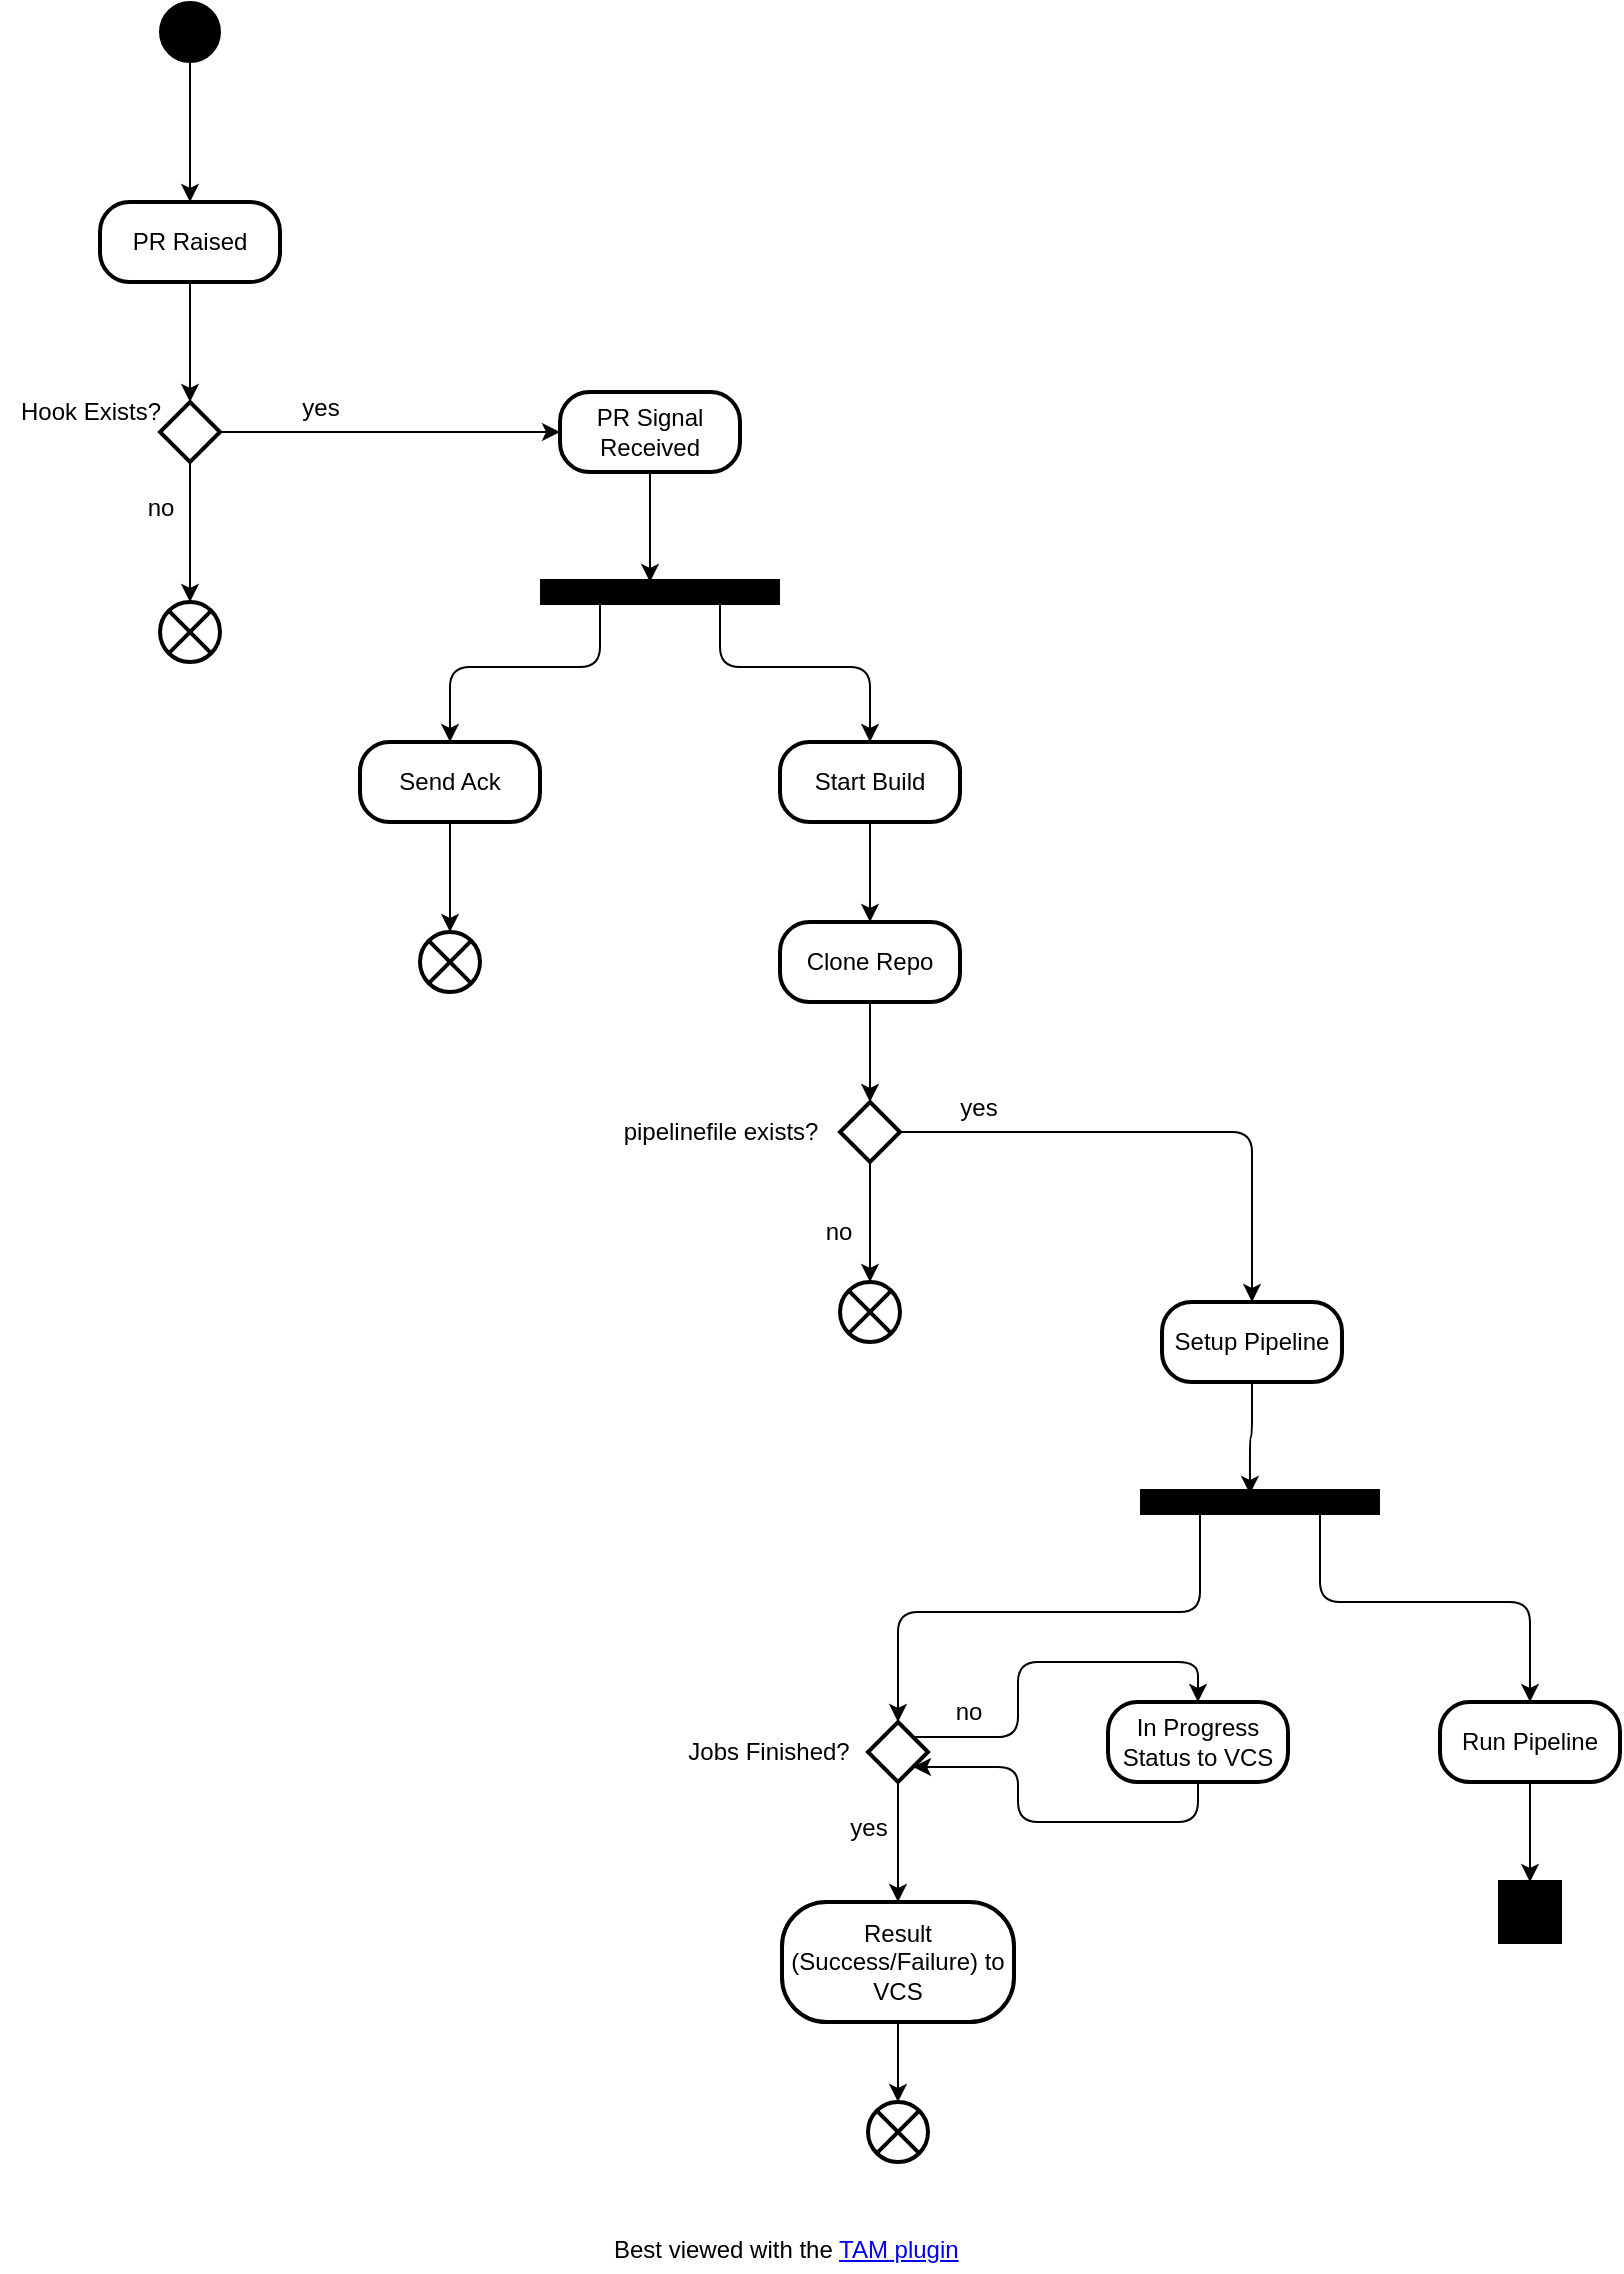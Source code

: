 <mxfile>
    <diagram id="wHjX4IqcW41R3f-hblLL" name="Raise PR">
        <mxGraphModel dx="1327" dy="943" grid="1" gridSize="10" guides="1" tooltips="1" connect="1" arrows="1" fold="1" page="1" pageScale="1" pageWidth="827" pageHeight="1169" math="0" shadow="0">
            <root>
                <mxCell id="0"/>
                <mxCell id="1" parent="0"/>
                <mxCell id="2" value="" style="ellipse;whiteSpace=wrap;html=1;aspect=fixed;fillColor=#000000;aspect=fixed;" vertex="1" parent="1">
                    <mxGeometry x="160" y="100" width="30" height="30" as="geometry"/>
                </mxCell>
                <mxCell id="3" value="PR Raised" style="rounded=1;whiteSpace=wrap;html=1;strokeWidth=2;arcSize=37" vertex="1" parent="1">
                    <mxGeometry x="130" y="200" width="90" height="40" as="geometry"/>
                </mxCell>
                <mxCell id="4" value="" style="edgeStyle=elbowEdgeStyle;html=1;labelBackgroundColor=none;rounded=1;elbow=horizontal;endArrow=classic;endFill=1;align=left;exitX=0.5;exitY=1;exitDx=0;exitDy=0;entryX=0.5;entryY=0;entryDx=0;entryDy=0;" edge="1" parent="1" source="2" target="3">
                    <mxGeometry width="80" height="80" relative="1" as="geometry">
                        <mxPoint x="291" y="530" as="sourcePoint"/>
                        <mxPoint x="371" y="450" as="targetPoint"/>
                    </mxGeometry>
                </mxCell>
                <mxCell id="5" value="" style="rhombus;html=1;strokeWidth=2;aspect=fixed;" vertex="1" parent="1">
                    <mxGeometry x="160" y="300" width="30" height="30" as="geometry"/>
                </mxCell>
                <mxCell id="9" value="" style="edgeStyle=elbowEdgeStyle;html=1;labelBackgroundColor=none;rounded=1;elbow=horizontal;endArrow=classic;endFill=1;align=left;exitX=0.5;exitY=1;exitDx=0;exitDy=0;entryX=0.5;entryY=0;entryDx=0;entryDy=0;" edge="1" parent="1" source="3" target="5">
                    <mxGeometry width="80" height="80" relative="1" as="geometry">
                        <mxPoint x="331" y="480" as="sourcePoint"/>
                        <mxPoint x="411" y="400" as="targetPoint"/>
                    </mxGeometry>
                </mxCell>
                <mxCell id="0.5" value="Best viewed with the &lt;a href=&quot;https://github.com/ariel-bentu/tam-drawio&quot;&gt;TAM plugin&lt;/a&gt;" style="text;html=1;shape=tamPluginMissing;" vertex="1" connectable="0" parent="1">
                    <mxGeometry x="385" y="1210" width="200" height="25" as="geometry"/>
                </mxCell>
                <mxCell id="13" value="PR Signal Received" style="rounded=1;whiteSpace=wrap;html=1;strokeWidth=2;arcSize=37" vertex="1" parent="1">
                    <mxGeometry x="360" y="295" width="90" height="40" as="geometry"/>
                </mxCell>
                <mxCell id="14" value="" style="edgeStyle=elbowEdgeStyle;html=1;labelBackgroundColor=none;rounded=1;elbow=horizontal;endArrow=classic;endFill=1;align=left;exitX=1;exitY=0.5;exitDx=0;exitDy=0;entryX=0;entryY=0.5;entryDx=0;entryDy=0;" edge="1" parent="1" source="5" target="13">
                    <mxGeometry width="80" height="80" relative="1" as="geometry">
                        <mxPoint x="451" y="470" as="sourcePoint"/>
                        <mxPoint x="531" y="390" as="targetPoint"/>
                    </mxGeometry>
                </mxCell>
                <mxCell id="16" value="" style="edgeStyle=elbowEdgeStyle;html=1;labelBackgroundColor=none;rounded=1;elbow=horizontal;endArrow=classic;endFill=1;align=left;exitX=0.5;exitY=1;exitDx=0;exitDy=0;" edge="1" parent="1" source="13" target="18">
                    <mxGeometry width="80" height="80" relative="1" as="geometry">
                        <mxPoint x="450" y="580" as="sourcePoint"/>
                        <mxPoint x="395" y="400" as="targetPoint"/>
                    </mxGeometry>
                </mxCell>
                <mxCell id="17" value="Send Ack" style="rounded=1;whiteSpace=wrap;html=1;strokeWidth=2;arcSize=37" vertex="1" parent="1">
                    <mxGeometry x="260" y="470" width="90" height="40" as="geometry"/>
                </mxCell>
                <mxCell id="18" value="" style="line;strokeWidth=13;html=1;fillColor=default;" vertex="1" parent="1">
                    <mxGeometry x="350" y="390" width="120" height="10" as="geometry"/>
                </mxCell>
                <mxCell id="19" value="" style="edgeStyle=elbowEdgeStyle;html=1;labelBackgroundColor=none;rounded=1;elbow=horizontal;endArrow=classic;endFill=1;align=left;exitX=0.25;exitY=0.5;exitDx=0;exitDy=0;exitPerimeter=0;" edge="1" parent="1" source="18" target="17">
                    <mxGeometry width="80" height="80" relative="1" as="geometry">
                        <mxPoint x="450" y="580" as="sourcePoint"/>
                        <mxPoint x="530" y="500" as="targetPoint"/>
                    </mxGeometry>
                </mxCell>
                <mxCell id="21" value="Start Build" style="rounded=1;whiteSpace=wrap;html=1;strokeWidth=2;arcSize=37" vertex="1" parent="1">
                    <mxGeometry x="470" y="470" width="90" height="40" as="geometry"/>
                </mxCell>
                <mxCell id="22" value="" style="edgeStyle=elbowEdgeStyle;html=1;labelBackgroundColor=none;rounded=1;elbow=horizontal;endArrow=classic;endFill=1;align=left;exitX=0.75;exitY=0.5;exitDx=0;exitDy=0;exitPerimeter=0;" edge="1" parent="1" source="18" target="21">
                    <mxGeometry width="80" height="80" relative="1" as="geometry">
                        <mxPoint x="540" y="570" as="sourcePoint"/>
                        <mxPoint x="620" y="490" as="targetPoint"/>
                    </mxGeometry>
                </mxCell>
                <mxCell id="23" value="" style="edgeStyle=elbowEdgeStyle;html=1;labelBackgroundColor=none;rounded=1;elbow=horizontal;endArrow=classic;endFill=1;align=left;exitX=0.5;exitY=1;exitDx=0;exitDy=0;" edge="1" parent="1" source="21" target="24">
                    <mxGeometry width="80" height="80" relative="1" as="geometry">
                        <mxPoint x="560" y="590" as="sourcePoint"/>
                        <mxPoint x="515" y="560" as="targetPoint"/>
                    </mxGeometry>
                </mxCell>
                <mxCell id="24" value="Clone Repo" style="rounded=1;whiteSpace=wrap;html=1;strokeWidth=2;arcSize=37" vertex="1" parent="1">
                    <mxGeometry x="470" y="560" width="90" height="40" as="geometry"/>
                </mxCell>
                <mxCell id="30" value="Hook Exists?" style="text;html=1;align=center;verticalAlign=middle;resizable=0;points=[];autosize=1;strokeColor=none;fillColor=none;" vertex="1" parent="1">
                    <mxGeometry x="80" y="290" width="90" height="30" as="geometry"/>
                </mxCell>
                <mxCell id="34" value="" style="rhombus;html=1;strokeWidth=2;aspect=fixed;" vertex="1" parent="1">
                    <mxGeometry x="500" y="650" width="30" height="30" as="geometry"/>
                </mxCell>
                <mxCell id="35" value="" style="edgeStyle=elbowEdgeStyle;html=1;labelBackgroundColor=none;rounded=1;elbow=horizontal;endArrow=classic;endFill=1;align=left;exitX=0.5;exitY=1;exitDx=0;exitDy=0;entryX=0.5;entryY=0;entryDx=0;entryDy=0;" edge="1" parent="1" source="24" target="34">
                    <mxGeometry width="80" height="80" relative="1" as="geometry">
                        <mxPoint x="559" y="740" as="sourcePoint"/>
                        <mxPoint x="639" y="660" as="targetPoint"/>
                    </mxGeometry>
                </mxCell>
                <mxCell id="36" value="pipelinefile exists?" style="text;html=1;align=center;verticalAlign=middle;resizable=0;points=[];autosize=1;strokeColor=none;fillColor=none;" vertex="1" parent="1">
                    <mxGeometry x="380" y="650" width="120" height="30" as="geometry"/>
                </mxCell>
                <mxCell id="37" value="" style="shape=sumEllipse;perimeter=ellipsePerimeter;whiteSpace=wrap;html=1;backgroundOutline=1;strokeWidth=2;aspect=fixed;" vertex="1" parent="1">
                    <mxGeometry x="290" y="565" width="30" height="30" as="geometry"/>
                </mxCell>
                <mxCell id="39" value="" style="edgeStyle=orthogonalEdgeStyle;rounded=1;orthogonalLoop=1;jettySize=auto;html=1;exitX=0.5;exitY=1;exitDx=0;exitDy=0;entryX=0.5;entryY=0;entryDx=0;entryDy=0;startArrow=none;startFill=0;endArrow=classic;endFill=1;startSize=6;endSize=6;align=center;fontSize=12;labelBackgroundColor=none;" edge="1" parent="1" source="17" target="37">
                    <mxGeometry width="40" height="40" relative="1" as="geometry">
                        <mxPoint x="579" y="620" as="sourcePoint"/>
                        <mxPoint x="619" y="580" as="targetPoint"/>
                    </mxGeometry>
                </mxCell>
                <mxCell id="40" value="" style="shape=sumEllipse;perimeter=ellipsePerimeter;whiteSpace=wrap;html=1;backgroundOutline=1;strokeWidth=2;aspect=fixed;" vertex="1" parent="1">
                    <mxGeometry x="160" y="400" width="30" height="30" as="geometry"/>
                </mxCell>
                <mxCell id="41" value="" style="edgeStyle=orthogonalEdgeStyle;rounded=1;orthogonalLoop=1;jettySize=auto;html=1;exitX=0.5;exitY=1;exitDx=0;exitDy=0;entryX=0.5;entryY=0;entryDx=0;entryDy=0;startArrow=none;startFill=0;endArrow=classic;endFill=1;startSize=6;endSize=6;align=center;fontSize=12;labelBackgroundColor=none;" edge="1" parent="1" source="5" target="40">
                    <mxGeometry width="40" height="40" relative="1" as="geometry">
                        <mxPoint x="580" y="510" as="sourcePoint"/>
                        <mxPoint x="620" y="470" as="targetPoint"/>
                    </mxGeometry>
                </mxCell>
                <mxCell id="42" value="" style="edgeStyle=orthogonalEdgeStyle;rounded=1;orthogonalLoop=1;jettySize=auto;html=1;exitX=0.5;exitY=1;exitDx=0;exitDy=0;startArrow=none;startFill=0;endArrow=classic;endFill=1;startSize=6;endSize=6;align=center;fontSize=12;labelBackgroundColor=none;entryX=0.5;entryY=0;entryDx=0;entryDy=0;" edge="1" parent="1" source="34" target="43">
                    <mxGeometry width="40" height="40" relative="1" as="geometry">
                        <mxPoint x="579" y="600" as="sourcePoint"/>
                        <mxPoint x="515" y="760" as="targetPoint"/>
                    </mxGeometry>
                </mxCell>
                <mxCell id="43" value="" style="shape=sumEllipse;perimeter=ellipsePerimeter;whiteSpace=wrap;html=1;backgroundOutline=1;strokeWidth=2;aspect=fixed;" vertex="1" parent="1">
                    <mxGeometry x="500" y="740" width="30" height="30" as="geometry"/>
                </mxCell>
                <mxCell id="44" value="yes" style="text;html=1;align=center;verticalAlign=middle;resizable=0;points=[];autosize=1;strokeColor=none;fillColor=none;" vertex="1" parent="1">
                    <mxGeometry x="220" y="288" width="40" height="30" as="geometry"/>
                </mxCell>
                <mxCell id="45" value="no" style="text;html=1;align=center;verticalAlign=middle;resizable=0;points=[];autosize=1;strokeColor=none;fillColor=none;" vertex="1" parent="1">
                    <mxGeometry x="140" y="338" width="40" height="30" as="geometry"/>
                </mxCell>
                <mxCell id="46" value="no" style="text;html=1;align=center;verticalAlign=middle;resizable=0;points=[];autosize=1;strokeColor=none;fillColor=none;" vertex="1" parent="1">
                    <mxGeometry x="479" y="700" width="40" height="30" as="geometry"/>
                </mxCell>
                <mxCell id="48" value="" style="edgeStyle=orthogonalEdgeStyle;rounded=1;orthogonalLoop=1;jettySize=auto;html=1;exitX=1;exitY=0.5;exitDx=0;exitDy=0;startArrow=none;startFill=0;endArrow=classic;endFill=1;startSize=6;endSize=6;align=center;fontSize=12;labelBackgroundColor=none;entryX=0.5;entryY=0;entryDx=0;entryDy=0;" edge="1" parent="1" source="34" target="50">
                    <mxGeometry width="40" height="40" relative="1" as="geometry">
                        <mxPoint x="679" y="610" as="sourcePoint"/>
                        <mxPoint x="649" y="750" as="targetPoint"/>
                    </mxGeometry>
                </mxCell>
                <mxCell id="49" value="yes" style="text;html=1;align=center;verticalAlign=middle;resizable=0;points=[];autosize=1;strokeColor=none;fillColor=none;" vertex="1" parent="1">
                    <mxGeometry x="549" y="638" width="40" height="30" as="geometry"/>
                </mxCell>
                <mxCell id="50" value="Setup Pipeline" style="rounded=1;whiteSpace=wrap;html=1;strokeWidth=2;arcSize=37" vertex="1" parent="1">
                    <mxGeometry x="661" y="750" width="90" height="40" as="geometry"/>
                </mxCell>
                <mxCell id="51" value="" style="rhombus;html=1;strokeWidth=2;aspect=fixed;" vertex="1" parent="1">
                    <mxGeometry x="514" y="960" width="30" height="30" as="geometry"/>
                </mxCell>
                <mxCell id="54" value="In Progress Status to VCS" style="rounded=1;whiteSpace=wrap;html=1;strokeWidth=2;arcSize=37" vertex="1" parent="1">
                    <mxGeometry x="634" y="950" width="90" height="40" as="geometry"/>
                </mxCell>
                <mxCell id="56" value="" style="edgeStyle=orthogonalEdgeStyle;rounded=1;orthogonalLoop=1;jettySize=auto;html=1;exitX=0.5;exitY=1;exitDx=0;exitDy=0;entryX=0.5;entryY=0;entryDx=0;entryDy=0;startArrow=none;startFill=0;endArrow=classic;endFill=1;startSize=6;endSize=6;align=center;fontSize=12;labelBackgroundColor=none;" edge="1" parent="1" source="51" target="71">
                    <mxGeometry width="40" height="40" relative="1" as="geometry">
                        <mxPoint x="464" y="1080" as="sourcePoint"/>
                        <mxPoint x="529" y="1050" as="targetPoint"/>
                    </mxGeometry>
                </mxCell>
                <mxCell id="57" value="Jobs Finished?" style="text;html=1;align=center;verticalAlign=middle;resizable=0;points=[];autosize=1;strokeColor=none;fillColor=none;" vertex="1" parent="1">
                    <mxGeometry x="414" y="960" width="100" height="30" as="geometry"/>
                </mxCell>
                <mxCell id="58" value="yes" style="text;html=1;align=center;verticalAlign=middle;resizable=0;points=[];autosize=1;strokeColor=none;fillColor=none;" vertex="1" parent="1">
                    <mxGeometry x="494" y="998" width="40" height="30" as="geometry"/>
                </mxCell>
                <mxCell id="60" value="" style="edgeStyle=orthogonalEdgeStyle;rounded=1;orthogonalLoop=1;jettySize=auto;html=1;exitX=1;exitY=0;exitDx=0;exitDy=0;entryX=0.5;entryY=0;entryDx=0;entryDy=0;startArrow=none;startFill=0;endArrow=classic;endFill=1;startSize=6;endSize=6;align=center;fontSize=12;labelBackgroundColor=none;" edge="1" parent="1" source="51" target="54">
                    <mxGeometry width="40" height="40" relative="1" as="geometry">
                        <mxPoint x="464" y="1080" as="sourcePoint"/>
                        <mxPoint x="504" y="1040" as="targetPoint"/>
                    </mxGeometry>
                </mxCell>
                <mxCell id="61" value="no" style="text;html=1;align=center;verticalAlign=middle;resizable=0;points=[];autosize=1;strokeColor=none;fillColor=none;" vertex="1" parent="1">
                    <mxGeometry x="544" y="940" width="40" height="30" as="geometry"/>
                </mxCell>
                <mxCell id="62" value="" style="edgeStyle=orthogonalEdgeStyle;rounded=1;orthogonalLoop=1;jettySize=auto;html=1;exitX=0.5;exitY=1;exitDx=0;exitDy=0;entryX=1;entryY=1;entryDx=0;entryDy=0;startArrow=none;startFill=0;endArrow=classic;endFill=1;startSize=6;endSize=6;align=center;fontSize=12;labelBackgroundColor=none;" edge="1" parent="1" source="54" target="51">
                    <mxGeometry width="40" height="40" relative="1" as="geometry">
                        <mxPoint x="464" y="1080" as="sourcePoint"/>
                        <mxPoint x="504" y="1040" as="targetPoint"/>
                    </mxGeometry>
                </mxCell>
                <mxCell id="63" value="" style="line;strokeWidth=13;html=1;fillColor=default;" vertex="1" parent="1">
                    <mxGeometry x="650" y="845" width="120" height="10" as="geometry"/>
                </mxCell>
                <mxCell id="64" value="" style="edgeStyle=orthogonalEdgeStyle;rounded=1;orthogonalLoop=1;jettySize=auto;html=1;exitX=0.5;exitY=1;exitDx=0;exitDy=0;entryX=0.458;entryY=0.1;entryDx=0;entryDy=0;startArrow=none;startFill=0;endArrow=classic;endFill=1;startSize=6;endSize=6;align=center;fontSize=12;labelBackgroundColor=none;entryPerimeter=0;" edge="1" parent="1" source="50" target="63">
                    <mxGeometry width="40" height="40" relative="1" as="geometry">
                        <mxPoint x="661" y="865" as="sourcePoint"/>
                        <mxPoint x="701" y="825" as="targetPoint"/>
                    </mxGeometry>
                </mxCell>
                <mxCell id="65" value="Run Pipeline" style="rounded=1;whiteSpace=wrap;html=1;strokeWidth=2;arcSize=37" vertex="1" parent="1">
                    <mxGeometry x="800" y="950" width="90" height="40" as="geometry"/>
                </mxCell>
                <mxCell id="68" value="" style="edgeStyle=elbowEdgeStyle;html=1;labelBackgroundColor=none;rounded=1;elbow=vertical;endArrow=classic;endFill=1;align=center;entryX=0.5;entryY=0;entryDx=0;entryDy=0;exitX=0.75;exitY=0.5;exitDx=0;exitDy=0;exitPerimeter=0;" edge="1" parent="1" source="63" target="65">
                    <mxGeometry width="80" height="80" relative="1" as="geometry">
                        <mxPoint x="549" y="950" as="sourcePoint"/>
                        <mxPoint x="629" y="870" as="targetPoint"/>
                    </mxGeometry>
                </mxCell>
                <mxCell id="69" value="" style="edgeStyle=elbowEdgeStyle;html=1;labelBackgroundColor=none;rounded=1;elbow=vertical;endArrow=classic;endFill=1;align=center;exitX=0.25;exitY=0.5;exitDx=0;exitDy=0;exitPerimeter=0;" edge="1" parent="1" source="63" target="51">
                    <mxGeometry width="80" height="80" relative="1" as="geometry">
                        <mxPoint x="550" y="850" as="sourcePoint"/>
                        <mxPoint x="630" y="770" as="targetPoint"/>
                    </mxGeometry>
                </mxCell>
                <mxCell id="71" value="Result (Success/Failure) to VCS" style="rounded=1;whiteSpace=wrap;html=1;strokeWidth=2;arcSize=37" vertex="1" parent="1">
                    <mxGeometry x="471" y="1050" width="116" height="60" as="geometry"/>
                </mxCell>
                <mxCell id="73" value="" style="shape=sumEllipse;perimeter=ellipsePerimeter;whiteSpace=wrap;html=1;backgroundOutline=1;strokeWidth=2;aspect=fixed;" vertex="1" parent="1">
                    <mxGeometry x="514" y="1150" width="30" height="30" as="geometry"/>
                </mxCell>
                <mxCell id="75" value="" style="edgeStyle=orthogonalEdgeStyle;rounded=1;orthogonalLoop=1;jettySize=auto;html=1;exitX=0.5;exitY=1;exitDx=0;exitDy=0;entryX=0.5;entryY=0;entryDx=0;entryDy=0;startArrow=none;startFill=0;endArrow=classic;endFill=1;startSize=6;endSize=6;align=center;fontSize=12;labelBackgroundColor=none;" edge="1" parent="1" source="71" target="73">
                    <mxGeometry width="40" height="40" relative="1" as="geometry">
                        <mxPoint x="630" y="860" as="sourcePoint"/>
                        <mxPoint x="670" y="820" as="targetPoint"/>
                    </mxGeometry>
                </mxCell>
                <mxCell id="76" value="" style="edgeStyle=orthogonalEdgeStyle;rounded=1;orthogonalLoop=1;jettySize=auto;html=1;exitX=0.5;exitY=1;exitDx=0;exitDy=0;startArrow=none;startFill=0;endArrow=classic;endFill=1;startSize=6;endSize=6;align=center;fontSize=12;labelBackgroundColor=none;" edge="1" parent="1" source="65" target="77">
                    <mxGeometry width="40" height="40" relative="1" as="geometry">
                        <mxPoint x="620" y="980" as="sourcePoint"/>
                        <mxPoint x="840" y="1040" as="targetPoint"/>
                    </mxGeometry>
                </mxCell>
                <mxCell id="77" value="" style="shape=endactivity;strokeWidth=2;fillColor=#000000;aspect=fixed;" vertex="1" parent="1">
                    <mxGeometry x="830" y="1040" width="30" height="30" as="geometry"/>
                </mxCell>
            </root>
        </mxGraphModel>
    </diagram>
</mxfile>
